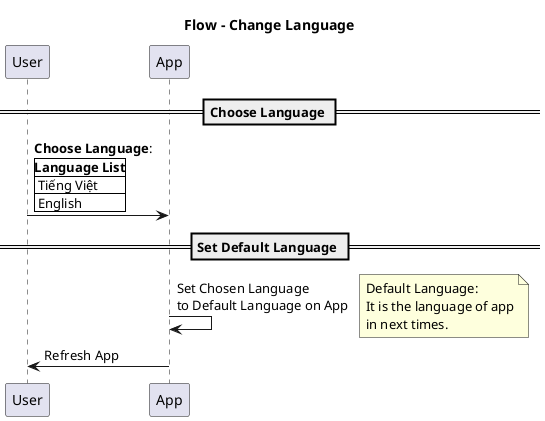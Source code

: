 @startuml
title Flow - Change Language

participant User
participant App
== Choose Language ==
User -> App: **Choose Language**:\n|**Language List**|\n| Tiếng Việt |\n| English|
== Set Default Language ==
App -> App: Set Chosen Language\nto Default Language on App
note right
  Default Language:
  It is the language of app
  in next times.
end note
User <- App: Refresh App

@enduml
